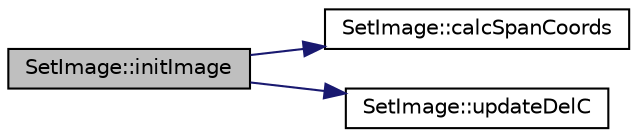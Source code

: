 digraph "SetImage::initImage"
{
 // LATEX_PDF_SIZE
  edge [fontname="Helvetica",fontsize="10",labelfontname="Helvetica",labelfontsize="10"];
  node [fontname="Helvetica",fontsize="10",shape=record];
  rankdir="LR";
  Node1 [label="SetImage::initImage",height=0.2,width=0.4,color="black", fillcolor="grey75", style="filled", fontcolor="black",tooltip="Parameter Methods."];
  Node1 -> Node2 [color="midnightblue",fontsize="10",style="solid",fontname="Helvetica"];
  Node2 [label="SetImage::calcSpanCoords",height=0.2,width=0.4,color="black", fillcolor="white", style="filled",URL="$class_set_image.html#a9fa26f15173e6dd51978ba5dcc46f16b",tooltip=" "];
  Node1 -> Node3 [color="midnightblue",fontsize="10",style="solid",fontname="Helvetica"];
  Node3 [label="SetImage::updateDelC",height=0.2,width=0.4,color="black", fillcolor="white", style="filled",URL="$class_set_image.html#a400b72abb122d235d0a8ee91d72a5d8b",tooltip="Updates bounds from center-span coordinates."];
}
